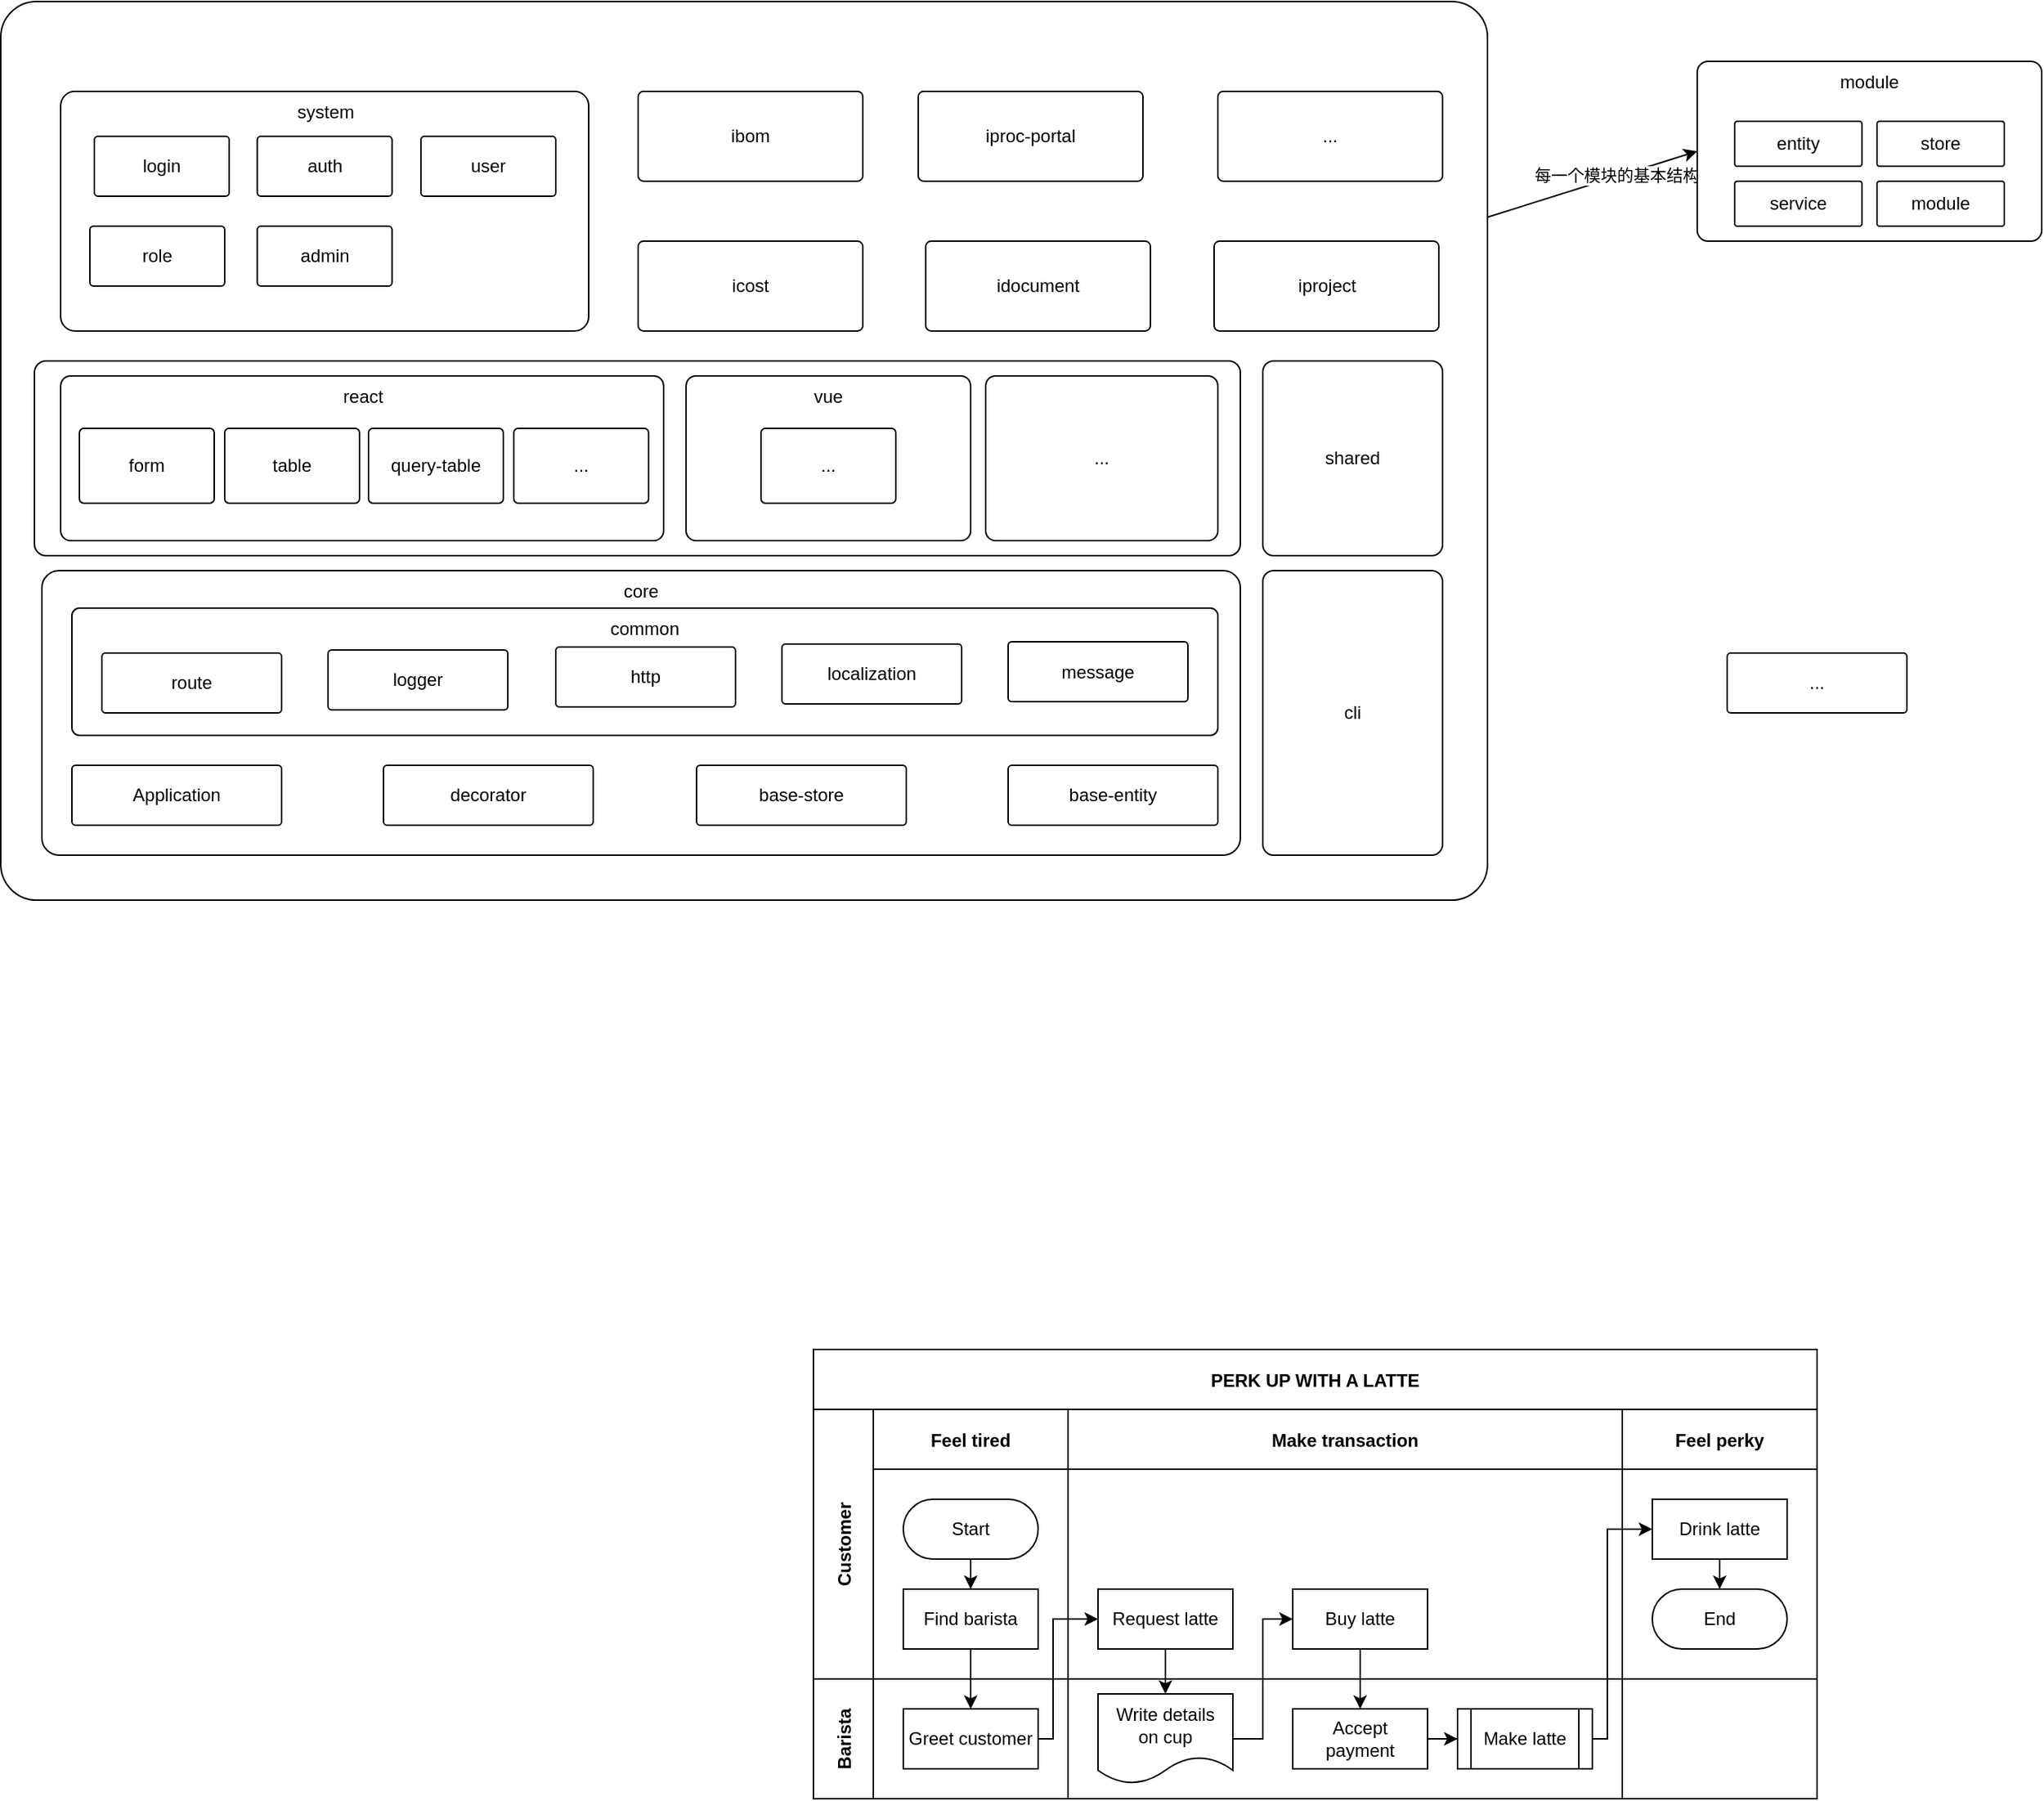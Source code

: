 <mxfile version="22.0.8" type="github">
  <diagram id="kgpKYQtTHZ0yAKxKKP6v" name="Page-1">
    <mxGraphModel dx="2577" dy="2094" grid="1" gridSize="10" guides="1" tooltips="1" connect="1" arrows="1" fold="1" page="1" pageScale="1" pageWidth="850" pageHeight="1100" math="0" shadow="0">
      <root>
        <mxCell id="0" />
        <mxCell id="1" parent="0" />
        <mxCell id="3nuBFxr9cyL0pnOWT2aG-1" value="PERK UP WITH A LATTE" style="shape=table;childLayout=tableLayout;startSize=40;collapsible=0;recursiveResize=0;expand=0;fillColor=none;fontStyle=1" parent="1" vertex="1">
          <mxGeometry x="100" y="70" width="670" height="300" as="geometry" />
        </mxCell>
        <mxCell id="3nuBFxr9cyL0pnOWT2aG-2" value="" style="edgeStyle=orthogonalEdgeStyle;rounded=0;orthogonalLoop=1;jettySize=auto;html=1;" parent="3nuBFxr9cyL0pnOWT2aG-1" source="3nuBFxr9cyL0pnOWT2aG-7" target="3nuBFxr9cyL0pnOWT2aG-17" edge="1">
          <mxGeometry relative="1" as="geometry" />
        </mxCell>
        <mxCell id="3nuBFxr9cyL0pnOWT2aG-3" value="Customer" style="shape=tableRow;horizontal=0;swimlaneHead=0;swimlaneBody=0;top=0;left=0;bottom=0;right=0;fillColor=none;points=[[0,0.5],[1,0.5]];portConstraint=eastwest;startSize=40;collapsible=0;recursiveResize=0;expand=0;fontStyle=1;" parent="3nuBFxr9cyL0pnOWT2aG-1" vertex="1">
          <mxGeometry y="40" width="670" height="180" as="geometry" />
        </mxCell>
        <mxCell id="3nuBFxr9cyL0pnOWT2aG-4" value="Feel tired" style="swimlane;swimlaneHead=0;swimlaneBody=0;connectable=0;fillColor=none;startSize=40;collapsible=0;recursiveResize=0;expand=0;fontStyle=1;" parent="3nuBFxr9cyL0pnOWT2aG-3" vertex="1">
          <mxGeometry x="40" width="130" height="180" as="geometry" />
        </mxCell>
        <mxCell id="3nuBFxr9cyL0pnOWT2aG-5" style="edgeStyle=orthogonalEdgeStyle;rounded=0;orthogonalLoop=1;jettySize=auto;html=1;" parent="3nuBFxr9cyL0pnOWT2aG-4" source="3nuBFxr9cyL0pnOWT2aG-6" target="3nuBFxr9cyL0pnOWT2aG-7" edge="1">
          <mxGeometry relative="1" as="geometry" />
        </mxCell>
        <mxCell id="3nuBFxr9cyL0pnOWT2aG-6" value="Start" style="rounded=1;whiteSpace=wrap;html=1;arcSize=50;" parent="3nuBFxr9cyL0pnOWT2aG-4" vertex="1">
          <mxGeometry x="20" y="60" width="90" height="40" as="geometry" />
        </mxCell>
        <mxCell id="3nuBFxr9cyL0pnOWT2aG-7" value="Find barista" style="rounded=0;whiteSpace=wrap;html=1;" parent="3nuBFxr9cyL0pnOWT2aG-4" vertex="1">
          <mxGeometry x="20" y="120" width="90" height="40" as="geometry" />
        </mxCell>
        <mxCell id="3nuBFxr9cyL0pnOWT2aG-8" value="Make transaction" style="swimlane;swimlaneHead=0;swimlaneBody=0;connectable=0;fillColor=none;startSize=40;collapsible=0;recursiveResize=0;expand=0;fontStyle=1;" parent="3nuBFxr9cyL0pnOWT2aG-3" vertex="1">
          <mxGeometry x="170" width="370" height="180" as="geometry" />
        </mxCell>
        <mxCell id="3nuBFxr9cyL0pnOWT2aG-9" value="Request latte" style="rounded=0;whiteSpace=wrap;html=1;" parent="3nuBFxr9cyL0pnOWT2aG-8" vertex="1">
          <mxGeometry x="20" y="120" width="90" height="40" as="geometry" />
        </mxCell>
        <mxCell id="3nuBFxr9cyL0pnOWT2aG-10" value="Buy latte" style="rounded=0;whiteSpace=wrap;html=1;" parent="3nuBFxr9cyL0pnOWT2aG-8" vertex="1">
          <mxGeometry x="150" y="120" width="90" height="40" as="geometry" />
        </mxCell>
        <mxCell id="3nuBFxr9cyL0pnOWT2aG-11" value="Feel perky" style="swimlane;swimlaneHead=0;swimlaneBody=0;connectable=0;fillColor=none;startSize=40;collapsible=0;recursiveResize=0;expand=0;fontStyle=1;" parent="3nuBFxr9cyL0pnOWT2aG-3" vertex="1">
          <mxGeometry x="540" width="130" height="180" as="geometry" />
        </mxCell>
        <mxCell id="3nuBFxr9cyL0pnOWT2aG-12" style="edgeStyle=orthogonalEdgeStyle;rounded=0;orthogonalLoop=1;jettySize=auto;html=1;" parent="3nuBFxr9cyL0pnOWT2aG-11" source="3nuBFxr9cyL0pnOWT2aG-13" target="3nuBFxr9cyL0pnOWT2aG-14" edge="1">
          <mxGeometry relative="1" as="geometry" />
        </mxCell>
        <mxCell id="3nuBFxr9cyL0pnOWT2aG-13" value="Drink latte" style="rounded=0;whiteSpace=wrap;html=1;" parent="3nuBFxr9cyL0pnOWT2aG-11" vertex="1">
          <mxGeometry x="20" y="60" width="90" height="40" as="geometry" />
        </mxCell>
        <mxCell id="3nuBFxr9cyL0pnOWT2aG-14" value="End" style="rounded=1;whiteSpace=wrap;html=1;arcSize=50;" parent="3nuBFxr9cyL0pnOWT2aG-11" vertex="1">
          <mxGeometry x="20" y="120" width="90" height="40" as="geometry" />
        </mxCell>
        <mxCell id="3nuBFxr9cyL0pnOWT2aG-15" value="Barista" style="shape=tableRow;horizontal=0;swimlaneHead=0;swimlaneBody=0;top=0;left=0;bottom=0;right=0;fillColor=none;points=[[0,0.5],[1,0.5]];portConstraint=eastwest;startSize=40;collapsible=0;recursiveResize=0;expand=0;fontStyle=1;" parent="3nuBFxr9cyL0pnOWT2aG-1" vertex="1">
          <mxGeometry y="220" width="670" height="80" as="geometry" />
        </mxCell>
        <mxCell id="3nuBFxr9cyL0pnOWT2aG-16" value="" style="swimlane;swimlaneHead=0;swimlaneBody=0;connectable=0;fillColor=none;startSize=0;collapsible=0;recursiveResize=0;expand=0;fontStyle=1;" parent="3nuBFxr9cyL0pnOWT2aG-15" vertex="1">
          <mxGeometry x="40" width="130" height="80" as="geometry" />
        </mxCell>
        <mxCell id="3nuBFxr9cyL0pnOWT2aG-17" value="Greet customer" style="rounded=0;whiteSpace=wrap;html=1;" parent="3nuBFxr9cyL0pnOWT2aG-16" vertex="1">
          <mxGeometry x="20" y="20" width="90" height="40" as="geometry" />
        </mxCell>
        <mxCell id="3nuBFxr9cyL0pnOWT2aG-18" value="" style="swimlane;swimlaneHead=0;swimlaneBody=0;connectable=0;fillColor=none;startSize=0;collapsible=0;recursiveResize=0;expand=0;fontStyle=1;" parent="3nuBFxr9cyL0pnOWT2aG-15" vertex="1">
          <mxGeometry x="170" width="370" height="80" as="geometry" />
        </mxCell>
        <mxCell id="3nuBFxr9cyL0pnOWT2aG-19" value="" style="edgeStyle=orthogonalEdgeStyle;rounded=0;orthogonalLoop=1;jettySize=auto;html=1;" parent="3nuBFxr9cyL0pnOWT2aG-18" source="3nuBFxr9cyL0pnOWT2aG-20" target="3nuBFxr9cyL0pnOWT2aG-22" edge="1">
          <mxGeometry relative="1" as="geometry" />
        </mxCell>
        <mxCell id="3nuBFxr9cyL0pnOWT2aG-20" value="Accept&lt;br&gt;payment" style="rounded=0;whiteSpace=wrap;html=1;" parent="3nuBFxr9cyL0pnOWT2aG-18" vertex="1">
          <mxGeometry x="150" y="20" width="90" height="40" as="geometry" />
        </mxCell>
        <mxCell id="3nuBFxr9cyL0pnOWT2aG-21" value="Write details&lt;br&gt;on cup" style="shape=document;whiteSpace=wrap;html=1;boundedLbl=1;" parent="3nuBFxr9cyL0pnOWT2aG-18" vertex="1">
          <mxGeometry x="20" y="10" width="90" height="60" as="geometry" />
        </mxCell>
        <mxCell id="3nuBFxr9cyL0pnOWT2aG-22" value="Make latte" style="shape=process;whiteSpace=wrap;html=1;backgroundOutline=1;" parent="3nuBFxr9cyL0pnOWT2aG-18" vertex="1">
          <mxGeometry x="260" y="20" width="90" height="40" as="geometry" />
        </mxCell>
        <mxCell id="3nuBFxr9cyL0pnOWT2aG-23" value="" style="swimlane;swimlaneHead=0;swimlaneBody=0;connectable=0;fillColor=none;startSize=0;collapsible=0;recursiveResize=0;expand=0;fontStyle=1;" parent="3nuBFxr9cyL0pnOWT2aG-15" vertex="1">
          <mxGeometry x="540" width="130" height="80" as="geometry" />
        </mxCell>
        <mxCell id="3nuBFxr9cyL0pnOWT2aG-24" value="" style="edgeStyle=orthogonalEdgeStyle;rounded=0;orthogonalLoop=1;jettySize=auto;html=1;" parent="3nuBFxr9cyL0pnOWT2aG-1" source="3nuBFxr9cyL0pnOWT2aG-17" target="3nuBFxr9cyL0pnOWT2aG-9" edge="1">
          <mxGeometry relative="1" as="geometry">
            <Array as="points">
              <mxPoint x="160" y="260" />
              <mxPoint x="160" y="180" />
            </Array>
          </mxGeometry>
        </mxCell>
        <mxCell id="3nuBFxr9cyL0pnOWT2aG-25" value="" style="edgeStyle=orthogonalEdgeStyle;rounded=0;orthogonalLoop=1;jettySize=auto;html=1;" parent="3nuBFxr9cyL0pnOWT2aG-1" source="3nuBFxr9cyL0pnOWT2aG-9" target="3nuBFxr9cyL0pnOWT2aG-21" edge="1">
          <mxGeometry relative="1" as="geometry" />
        </mxCell>
        <mxCell id="3nuBFxr9cyL0pnOWT2aG-26" value="" style="edgeStyle=orthogonalEdgeStyle;rounded=0;orthogonalLoop=1;jettySize=auto;html=1;" parent="3nuBFxr9cyL0pnOWT2aG-1" source="3nuBFxr9cyL0pnOWT2aG-21" target="3nuBFxr9cyL0pnOWT2aG-10" edge="1">
          <mxGeometry relative="1" as="geometry">
            <Array as="points">
              <mxPoint x="300" y="260" />
              <mxPoint x="300" y="180" />
            </Array>
          </mxGeometry>
        </mxCell>
        <mxCell id="3nuBFxr9cyL0pnOWT2aG-27" value="" style="edgeStyle=orthogonalEdgeStyle;rounded=0;orthogonalLoop=1;jettySize=auto;html=1;" parent="3nuBFxr9cyL0pnOWT2aG-1" source="3nuBFxr9cyL0pnOWT2aG-10" target="3nuBFxr9cyL0pnOWT2aG-20" edge="1">
          <mxGeometry relative="1" as="geometry" />
        </mxCell>
        <mxCell id="3nuBFxr9cyL0pnOWT2aG-28" style="edgeStyle=orthogonalEdgeStyle;rounded=0;orthogonalLoop=1;jettySize=auto;html=1;" parent="3nuBFxr9cyL0pnOWT2aG-1" source="3nuBFxr9cyL0pnOWT2aG-22" target="3nuBFxr9cyL0pnOWT2aG-13" edge="1">
          <mxGeometry relative="1" as="geometry">
            <Array as="points">
              <mxPoint x="530" y="260" />
              <mxPoint x="530" y="120" />
            </Array>
          </mxGeometry>
        </mxCell>
        <mxCell id="YneX30xNPcTpUWR3u8-_-6" value="" style="rounded=1;whiteSpace=wrap;html=1;glass=0;shadow=0;allowArrows=1;connectable=1;arcSize=4;" vertex="1" parent="1">
          <mxGeometry x="-442.5" y="-830" width="992.5" height="600" as="geometry" />
        </mxCell>
        <mxCell id="YneX30xNPcTpUWR3u8-_-34" value="" style="rounded=1;whiteSpace=wrap;html=1;arcSize=6;" vertex="1" parent="1">
          <mxGeometry x="-420" y="-590" width="805" height="130" as="geometry" />
        </mxCell>
        <mxCell id="YneX30xNPcTpUWR3u8-_-7" value="core" style="rounded=1;whiteSpace=wrap;html=1;labelPosition=center;verticalLabelPosition=middle;align=center;verticalAlign=top;arcSize=6;" vertex="1" parent="1">
          <mxGeometry x="-415" y="-450" width="800" height="190" as="geometry" />
        </mxCell>
        <mxCell id="YneX30xNPcTpUWR3u8-_-8" value="react" style="rounded=1;whiteSpace=wrap;html=1;verticalAlign=top;arcSize=6;" vertex="1" parent="1">
          <mxGeometry x="-402.5" y="-580" width="402.5" height="110" as="geometry" />
        </mxCell>
        <mxCell id="YneX30xNPcTpUWR3u8-_-9" value="vue" style="rounded=1;whiteSpace=wrap;html=1;verticalAlign=top;arcSize=6;" vertex="1" parent="1">
          <mxGeometry x="15" y="-580" width="190" height="110" as="geometry" />
        </mxCell>
        <mxCell id="YneX30xNPcTpUWR3u8-_-10" value="system" style="rounded=1;whiteSpace=wrap;html=1;verticalAlign=top;arcSize=6;" vertex="1" parent="1">
          <mxGeometry x="-402.5" y="-770" width="352.5" height="160" as="geometry" />
        </mxCell>
        <mxCell id="YneX30xNPcTpUWR3u8-_-11" value="shared" style="rounded=1;whiteSpace=wrap;html=1;arcSize=6;" vertex="1" parent="1">
          <mxGeometry x="400" y="-590" width="120" height="130" as="geometry" />
        </mxCell>
        <mxCell id="YneX30xNPcTpUWR3u8-_-12" value="base-entity" style="rounded=1;whiteSpace=wrap;html=1;arcSize=6;" vertex="1" parent="1">
          <mxGeometry x="230" y="-320" width="140" height="40" as="geometry" />
        </mxCell>
        <mxCell id="YneX30xNPcTpUWR3u8-_-13" value="Application" style="rounded=1;whiteSpace=wrap;html=1;arcSize=6;" vertex="1" parent="1">
          <mxGeometry x="-395" y="-320" width="140" height="40" as="geometry" />
        </mxCell>
        <mxCell id="YneX30xNPcTpUWR3u8-_-18" value="decorator" style="rounded=1;whiteSpace=wrap;html=1;arcSize=6;" vertex="1" parent="1">
          <mxGeometry x="-187" y="-320" width="140" height="40" as="geometry" />
        </mxCell>
        <mxCell id="YneX30xNPcTpUWR3u8-_-20" value="base-store" style="rounded=1;whiteSpace=wrap;html=1;arcSize=6;" vertex="1" parent="1">
          <mxGeometry x="22" y="-320" width="140" height="40" as="geometry" />
        </mxCell>
        <mxCell id="YneX30xNPcTpUWR3u8-_-22" value="form" style="rounded=1;whiteSpace=wrap;html=1;arcSize=6;" vertex="1" parent="1">
          <mxGeometry x="-390" y="-545" width="90" height="50" as="geometry" />
        </mxCell>
        <mxCell id="YneX30xNPcTpUWR3u8-_-23" value="table" style="rounded=1;whiteSpace=wrap;html=1;arcSize=6;" vertex="1" parent="1">
          <mxGeometry x="-293" y="-545" width="90" height="50" as="geometry" />
        </mxCell>
        <mxCell id="YneX30xNPcTpUWR3u8-_-24" value="query-table" style="rounded=1;whiteSpace=wrap;html=1;arcSize=6;" vertex="1" parent="1">
          <mxGeometry x="-197" y="-545" width="90" height="50" as="geometry" />
        </mxCell>
        <mxCell id="YneX30xNPcTpUWR3u8-_-25" value="cli" style="rounded=1;whiteSpace=wrap;html=1;arcSize=6;" vertex="1" parent="1">
          <mxGeometry x="400" y="-450" width="120" height="190" as="geometry" />
        </mxCell>
        <mxCell id="YneX30xNPcTpUWR3u8-_-27" value="icost" style="rounded=1;whiteSpace=wrap;html=1;arcSize=6;" vertex="1" parent="1">
          <mxGeometry x="-17" y="-670" width="150" height="60" as="geometry" />
        </mxCell>
        <mxCell id="YneX30xNPcTpUWR3u8-_-28" value="idocument" style="rounded=1;whiteSpace=wrap;html=1;arcSize=6;" vertex="1" parent="1">
          <mxGeometry x="175" y="-670" width="150" height="60" as="geometry" />
        </mxCell>
        <mxCell id="YneX30xNPcTpUWR3u8-_-29" value="iproc-portal" style="rounded=1;whiteSpace=wrap;html=1;arcSize=6;" vertex="1" parent="1">
          <mxGeometry x="170" y="-770" width="150" height="60" as="geometry" />
        </mxCell>
        <mxCell id="YneX30xNPcTpUWR3u8-_-30" value="iproject" style="rounded=1;whiteSpace=wrap;html=1;arcSize=6;" vertex="1" parent="1">
          <mxGeometry x="367.5" y="-670" width="150" height="60" as="geometry" />
        </mxCell>
        <mxCell id="YneX30xNPcTpUWR3u8-_-31" value="ibom" style="rounded=1;whiteSpace=wrap;html=1;arcSize=6;" vertex="1" parent="1">
          <mxGeometry x="-17" y="-770" width="150" height="60" as="geometry" />
        </mxCell>
        <mxCell id="YneX30xNPcTpUWR3u8-_-32" value="..." style="rounded=1;whiteSpace=wrap;html=1;arcSize=6;" vertex="1" parent="1">
          <mxGeometry x="370" y="-770" width="150" height="60" as="geometry" />
        </mxCell>
        <mxCell id="YneX30xNPcTpUWR3u8-_-33" value="..." style="rounded=1;whiteSpace=wrap;html=1;verticalAlign=middle;arcSize=6;" vertex="1" parent="1">
          <mxGeometry x="215" y="-580" width="155" height="110" as="geometry" />
        </mxCell>
        <mxCell id="YneX30xNPcTpUWR3u8-_-35" value="..." style="rounded=1;whiteSpace=wrap;html=1;arcSize=6;" vertex="1" parent="1">
          <mxGeometry x="-100" y="-545" width="90" height="50" as="geometry" />
        </mxCell>
        <mxCell id="YneX30xNPcTpUWR3u8-_-36" value="..." style="rounded=1;whiteSpace=wrap;html=1;arcSize=6;" vertex="1" parent="1">
          <mxGeometry x="65" y="-545" width="90" height="50" as="geometry" />
        </mxCell>
        <mxCell id="YneX30xNPcTpUWR3u8-_-37" value="" style="endArrow=classic;html=1;rounded=0;entryX=0;entryY=0.5;entryDx=0;entryDy=0;arcSize=6;" edge="1" parent="1" source="YneX30xNPcTpUWR3u8-_-6" target="YneX30xNPcTpUWR3u8-_-1">
          <mxGeometry width="50" height="50" relative="1" as="geometry">
            <mxPoint x="-20" y="-690" as="sourcePoint" />
            <mxPoint x="30" y="-740" as="targetPoint" />
          </mxGeometry>
        </mxCell>
        <mxCell id="YneX30xNPcTpUWR3u8-_-38" value="每一个模块的基本结构" style="edgeLabel;html=1;align=center;verticalAlign=middle;resizable=0;points=[];arcSize=6;" vertex="1" connectable="0" parent="YneX30xNPcTpUWR3u8-_-37">
          <mxGeometry x="0.23" y="1" relative="1" as="geometry">
            <mxPoint as="offset" />
          </mxGeometry>
        </mxCell>
        <mxCell id="YneX30xNPcTpUWR3u8-_-41" value="login" style="rounded=1;whiteSpace=wrap;html=1;arcSize=6;" vertex="1" parent="1">
          <mxGeometry x="-380" y="-740" width="90" height="40" as="geometry" />
        </mxCell>
        <mxCell id="YneX30xNPcTpUWR3u8-_-42" value="auth" style="rounded=1;whiteSpace=wrap;html=1;arcSize=6;" vertex="1" parent="1">
          <mxGeometry x="-271.25" y="-740" width="90" height="40" as="geometry" />
        </mxCell>
        <mxCell id="YneX30xNPcTpUWR3u8-_-43" value="user" style="rounded=1;whiteSpace=wrap;html=1;arcSize=6;" vertex="1" parent="1">
          <mxGeometry x="-162" y="-740" width="90" height="40" as="geometry" />
        </mxCell>
        <mxCell id="YneX30xNPcTpUWR3u8-_-45" value="role" style="rounded=1;whiteSpace=wrap;html=1;arcSize=6;" vertex="1" parent="1">
          <mxGeometry x="-383" y="-680" width="90" height="40" as="geometry" />
        </mxCell>
        <mxCell id="YneX30xNPcTpUWR3u8-_-46" value="admin" style="rounded=1;whiteSpace=wrap;html=1;arcSize=6;" vertex="1" parent="1">
          <mxGeometry x="-271.25" y="-680" width="90" height="40" as="geometry" />
        </mxCell>
        <mxCell id="YneX30xNPcTpUWR3u8-_-1" value="module" style="rounded=1;whiteSpace=wrap;html=1;align=center;labelPosition=center;verticalLabelPosition=middle;verticalAlign=top;movable=1;resizable=1;rotatable=1;deletable=1;editable=1;locked=0;connectable=1;arcSize=6;" vertex="1" parent="1">
          <mxGeometry x="690" y="-790" width="230" height="120" as="geometry" />
        </mxCell>
        <mxCell id="YneX30xNPcTpUWR3u8-_-2" value="entity" style="rounded=1;whiteSpace=wrap;html=1;movable=1;resizable=1;rotatable=1;deletable=1;editable=1;locked=0;connectable=1;arcSize=6;" vertex="1" parent="1">
          <mxGeometry x="715" y="-750" width="85" height="30" as="geometry" />
        </mxCell>
        <mxCell id="YneX30xNPcTpUWR3u8-_-3" value="store" style="rounded=1;whiteSpace=wrap;html=1;movable=1;resizable=1;rotatable=1;deletable=1;editable=1;locked=0;connectable=1;arcSize=6;" vertex="1" parent="1">
          <mxGeometry x="810" y="-750" width="85" height="30" as="geometry" />
        </mxCell>
        <mxCell id="YneX30xNPcTpUWR3u8-_-4" value="service" style="rounded=1;whiteSpace=wrap;html=1;movable=1;resizable=1;rotatable=1;deletable=1;editable=1;locked=0;connectable=1;arcSize=6;" vertex="1" parent="1">
          <mxGeometry x="715" y="-710" width="85" height="30" as="geometry" />
        </mxCell>
        <mxCell id="YneX30xNPcTpUWR3u8-_-5" value="module" style="rounded=1;whiteSpace=wrap;html=1;movable=1;resizable=1;rotatable=1;deletable=1;editable=1;locked=0;connectable=1;arcSize=6;" vertex="1" parent="1">
          <mxGeometry x="810" y="-710" width="85" height="30" as="geometry" />
        </mxCell>
        <mxCell id="YneX30xNPcTpUWR3u8-_-47" value="common" style="rounded=1;whiteSpace=wrap;html=1;arcSize=6;verticalAlign=top;" vertex="1" parent="1">
          <mxGeometry x="-395" y="-425" width="765" height="85" as="geometry" />
        </mxCell>
        <mxCell id="YneX30xNPcTpUWR3u8-_-14" value="route" style="rounded=1;whiteSpace=wrap;html=1;arcSize=6;" vertex="1" parent="1">
          <mxGeometry x="-375" y="-395" width="120" height="40" as="geometry" />
        </mxCell>
        <mxCell id="YneX30xNPcTpUWR3u8-_-16" value="http" style="rounded=1;whiteSpace=wrap;html=1;arcSize=6;" vertex="1" parent="1">
          <mxGeometry x="-72" y="-399" width="120" height="40" as="geometry" />
        </mxCell>
        <mxCell id="YneX30xNPcTpUWR3u8-_-17" value="localization" style="rounded=1;whiteSpace=wrap;html=1;arcSize=6;" vertex="1" parent="1">
          <mxGeometry x="79" y="-401" width="120" height="40" as="geometry" />
        </mxCell>
        <mxCell id="YneX30xNPcTpUWR3u8-_-19" value="logger" style="rounded=1;whiteSpace=wrap;html=1;arcSize=6;" vertex="1" parent="1">
          <mxGeometry x="-224" y="-397" width="120" height="40" as="geometry" />
        </mxCell>
        <mxCell id="YneX30xNPcTpUWR3u8-_-48" value="..." style="rounded=1;whiteSpace=wrap;html=1;arcSize=6;" vertex="1" parent="1">
          <mxGeometry x="710" y="-395" width="120" height="40" as="geometry" />
        </mxCell>
        <mxCell id="YneX30xNPcTpUWR3u8-_-50" value="message" style="rounded=1;whiteSpace=wrap;html=1;arcSize=6;" vertex="1" parent="1">
          <mxGeometry x="230" y="-402.5" width="120" height="40" as="geometry" />
        </mxCell>
      </root>
    </mxGraphModel>
  </diagram>
</mxfile>
